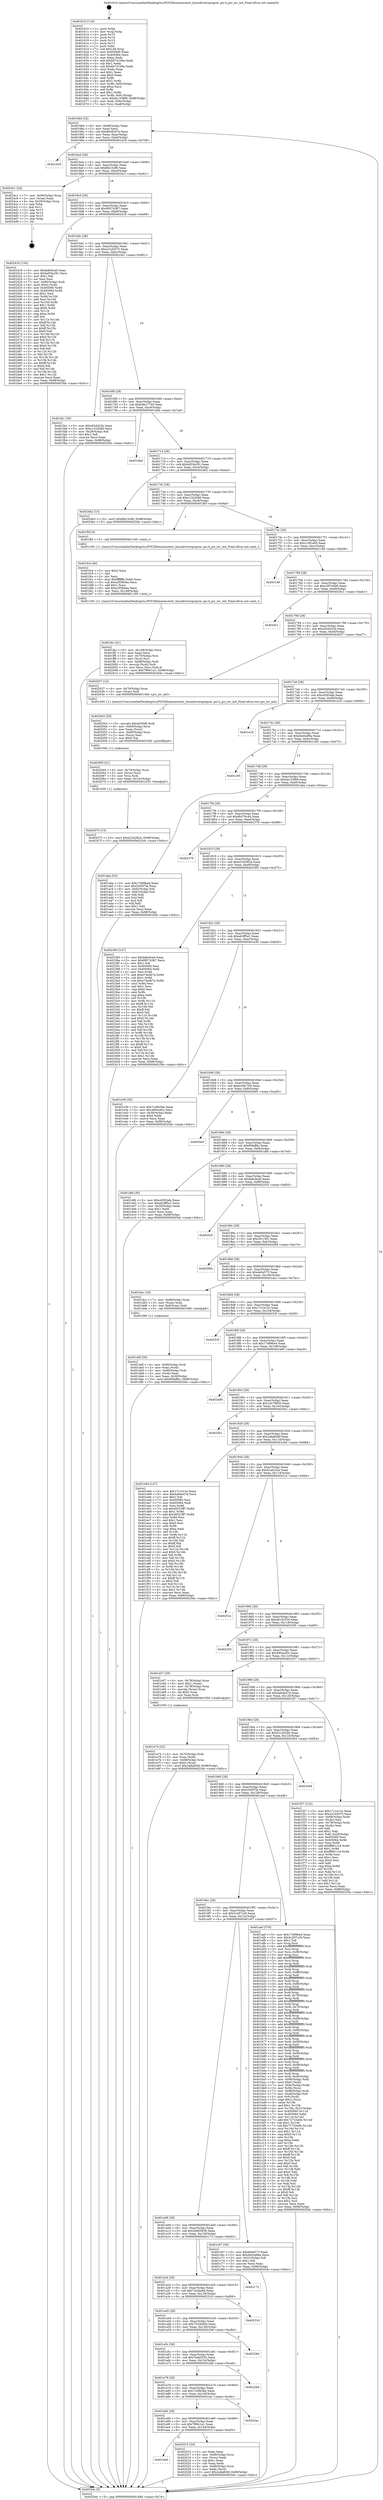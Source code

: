 digraph "0x401610" {
  label = "0x401610 (/mnt/c/Users/mathe/Desktop/tcc/POCII/binaries/extr_linuxdriverspcipcie..pci.h_pci_iov_init_Final-ollvm.out::main(0))"
  labelloc = "t"
  node[shape=record]

  Entry [label="",width=0.3,height=0.3,shape=circle,fillcolor=black,style=filled]
  "0x401684" [label="{
     0x401684 [32]\l
     | [instrs]\l
     &nbsp;&nbsp;0x401684 \<+6\>: mov -0x98(%rbp),%eax\l
     &nbsp;&nbsp;0x40168a \<+2\>: mov %eax,%ecx\l
     &nbsp;&nbsp;0x40168c \<+6\>: sub $0x80c82d7b,%ecx\l
     &nbsp;&nbsp;0x401692 \<+6\>: mov %eax,-0xac(%rbp)\l
     &nbsp;&nbsp;0x401698 \<+6\>: mov %ecx,-0xb0(%rbp)\l
     &nbsp;&nbsp;0x40169e \<+6\>: je 0000000000401d18 \<main+0x708\>\l
  }"]
  "0x401d18" [label="{
     0x401d18\l
  }", style=dashed]
  "0x4016a4" [label="{
     0x4016a4 [28]\l
     | [instrs]\l
     &nbsp;&nbsp;0x4016a4 \<+5\>: jmp 00000000004016a9 \<main+0x99\>\l
     &nbsp;&nbsp;0x4016a9 \<+6\>: mov -0xac(%rbp),%eax\l
     &nbsp;&nbsp;0x4016af \<+5\>: sub $0x8fe23c96,%eax\l
     &nbsp;&nbsp;0x4016b4 \<+6\>: mov %eax,-0xb4(%rbp)\l
     &nbsp;&nbsp;0x4016ba \<+6\>: je 00000000004024c1 \<main+0xeb1\>\l
  }"]
  Exit [label="",width=0.3,height=0.3,shape=circle,fillcolor=black,style=filled,peripheries=2]
  "0x4024c1" [label="{
     0x4024c1 [24]\l
     | [instrs]\l
     &nbsp;&nbsp;0x4024c1 \<+7\>: mov -0x90(%rbp),%rax\l
     &nbsp;&nbsp;0x4024c8 \<+2\>: mov (%rax),%eax\l
     &nbsp;&nbsp;0x4024ca \<+4\>: lea -0x28(%rbp),%rsp\l
     &nbsp;&nbsp;0x4024ce \<+1\>: pop %rbx\l
     &nbsp;&nbsp;0x4024cf \<+2\>: pop %r12\l
     &nbsp;&nbsp;0x4024d1 \<+2\>: pop %r13\l
     &nbsp;&nbsp;0x4024d3 \<+2\>: pop %r14\l
     &nbsp;&nbsp;0x4024d5 \<+2\>: pop %r15\l
     &nbsp;&nbsp;0x4024d7 \<+1\>: pop %rbp\l
     &nbsp;&nbsp;0x4024d8 \<+1\>: ret\l
  }"]
  "0x4016c0" [label="{
     0x4016c0 [28]\l
     | [instrs]\l
     &nbsp;&nbsp;0x4016c0 \<+5\>: jmp 00000000004016c5 \<main+0xb5\>\l
     &nbsp;&nbsp;0x4016c5 \<+6\>: mov -0xac(%rbp),%eax\l
     &nbsp;&nbsp;0x4016cb \<+5\>: sub $0x99574367,%eax\l
     &nbsp;&nbsp;0x4016d0 \<+6\>: mov %eax,-0xb8(%rbp)\l
     &nbsp;&nbsp;0x4016d6 \<+6\>: je 0000000000402418 \<main+0xe08\>\l
  }"]
  "0x402075" [label="{
     0x402075 [15]\l
     | [instrs]\l
     &nbsp;&nbsp;0x402075 \<+10\>: movl $0xe2342824,-0x98(%rbp)\l
     &nbsp;&nbsp;0x40207f \<+5\>: jmp 00000000004025dc \<main+0xfcc\>\l
  }"]
  "0x402418" [label="{
     0x402418 [154]\l
     | [instrs]\l
     &nbsp;&nbsp;0x402418 \<+5\>: mov $0xfa8c9ca0,%eax\l
     &nbsp;&nbsp;0x40241d \<+5\>: mov $0xbd55a291,%ecx\l
     &nbsp;&nbsp;0x402422 \<+2\>: mov $0x1,%dl\l
     &nbsp;&nbsp;0x402424 \<+2\>: xor %esi,%esi\l
     &nbsp;&nbsp;0x402426 \<+7\>: mov -0x90(%rbp),%rdi\l
     &nbsp;&nbsp;0x40242d \<+6\>: movl $0x0,(%rdi)\l
     &nbsp;&nbsp;0x402433 \<+8\>: mov 0x405060,%r8d\l
     &nbsp;&nbsp;0x40243b \<+8\>: mov 0x405064,%r9d\l
     &nbsp;&nbsp;0x402443 \<+3\>: sub $0x1,%esi\l
     &nbsp;&nbsp;0x402446 \<+3\>: mov %r8d,%r10d\l
     &nbsp;&nbsp;0x402449 \<+3\>: add %esi,%r10d\l
     &nbsp;&nbsp;0x40244c \<+4\>: imul %r10d,%r8d\l
     &nbsp;&nbsp;0x402450 \<+4\>: and $0x1,%r8d\l
     &nbsp;&nbsp;0x402454 \<+4\>: cmp $0x0,%r8d\l
     &nbsp;&nbsp;0x402458 \<+4\>: sete %r11b\l
     &nbsp;&nbsp;0x40245c \<+4\>: cmp $0xa,%r9d\l
     &nbsp;&nbsp;0x402460 \<+3\>: setl %bl\l
     &nbsp;&nbsp;0x402463 \<+3\>: mov %r11b,%r14b\l
     &nbsp;&nbsp;0x402466 \<+4\>: xor $0xff,%r14b\l
     &nbsp;&nbsp;0x40246a \<+3\>: mov %bl,%r15b\l
     &nbsp;&nbsp;0x40246d \<+4\>: xor $0xff,%r15b\l
     &nbsp;&nbsp;0x402471 \<+3\>: xor $0x0,%dl\l
     &nbsp;&nbsp;0x402474 \<+3\>: mov %r14b,%r12b\l
     &nbsp;&nbsp;0x402477 \<+4\>: and $0x0,%r12b\l
     &nbsp;&nbsp;0x40247b \<+3\>: and %dl,%r11b\l
     &nbsp;&nbsp;0x40247e \<+3\>: mov %r15b,%r13b\l
     &nbsp;&nbsp;0x402481 \<+4\>: and $0x0,%r13b\l
     &nbsp;&nbsp;0x402485 \<+2\>: and %dl,%bl\l
     &nbsp;&nbsp;0x402487 \<+3\>: or %r11b,%r12b\l
     &nbsp;&nbsp;0x40248a \<+3\>: or %bl,%r13b\l
     &nbsp;&nbsp;0x40248d \<+3\>: xor %r13b,%r12b\l
     &nbsp;&nbsp;0x402490 \<+3\>: or %r15b,%r14b\l
     &nbsp;&nbsp;0x402493 \<+4\>: xor $0xff,%r14b\l
     &nbsp;&nbsp;0x402497 \<+3\>: or $0x0,%dl\l
     &nbsp;&nbsp;0x40249a \<+3\>: and %dl,%r14b\l
     &nbsp;&nbsp;0x40249d \<+3\>: or %r14b,%r12b\l
     &nbsp;&nbsp;0x4024a0 \<+4\>: test $0x1,%r12b\l
     &nbsp;&nbsp;0x4024a4 \<+3\>: cmovne %ecx,%eax\l
     &nbsp;&nbsp;0x4024a7 \<+6\>: mov %eax,-0x98(%rbp)\l
     &nbsp;&nbsp;0x4024ad \<+5\>: jmp 00000000004025dc \<main+0xfcc\>\l
  }"]
  "0x4016dc" [label="{
     0x4016dc [28]\l
     | [instrs]\l
     &nbsp;&nbsp;0x4016dc \<+5\>: jmp 00000000004016e1 \<main+0xd1\>\l
     &nbsp;&nbsp;0x4016e1 \<+6\>: mov -0xac(%rbp),%eax\l
     &nbsp;&nbsp;0x4016e7 \<+5\>: sub $0xa31d2075,%eax\l
     &nbsp;&nbsp;0x4016ec \<+6\>: mov %eax,-0xbc(%rbp)\l
     &nbsp;&nbsp;0x4016f2 \<+6\>: je 0000000000401fa1 \<main+0x991\>\l
  }"]
  "0x402060" [label="{
     0x402060 [21]\l
     | [instrs]\l
     &nbsp;&nbsp;0x402060 \<+4\>: mov -0x70(%rbp),%rcx\l
     &nbsp;&nbsp;0x402064 \<+3\>: mov (%rcx),%rcx\l
     &nbsp;&nbsp;0x402067 \<+3\>: mov %rcx,%rdi\l
     &nbsp;&nbsp;0x40206a \<+6\>: mov %eax,-0x14c(%rbp)\l
     &nbsp;&nbsp;0x402070 \<+5\>: call 0000000000401030 \<free@plt\>\l
     | [calls]\l
     &nbsp;&nbsp;0x401030 \{1\} (unknown)\l
  }"]
  "0x401fa1" [label="{
     0x401fa1 [30]\l
     | [instrs]\l
     &nbsp;&nbsp;0x401fa1 \<+5\>: mov $0xc92d422b,%eax\l
     &nbsp;&nbsp;0x401fa6 \<+5\>: mov $0xc132d280,%ecx\l
     &nbsp;&nbsp;0x401fab \<+3\>: mov -0x29(%rbp),%dl\l
     &nbsp;&nbsp;0x401fae \<+3\>: test $0x1,%dl\l
     &nbsp;&nbsp;0x401fb1 \<+3\>: cmovne %ecx,%eax\l
     &nbsp;&nbsp;0x401fb4 \<+6\>: mov %eax,-0x98(%rbp)\l
     &nbsp;&nbsp;0x401fba \<+5\>: jmp 00000000004025dc \<main+0xfcc\>\l
  }"]
  "0x4016f8" [label="{
     0x4016f8 [28]\l
     | [instrs]\l
     &nbsp;&nbsp;0x4016f8 \<+5\>: jmp 00000000004016fd \<main+0xed\>\l
     &nbsp;&nbsp;0x4016fd \<+6\>: mov -0xac(%rbp),%eax\l
     &nbsp;&nbsp;0x401703 \<+5\>: sub $0xb4b277d5,%eax\l
     &nbsp;&nbsp;0x401708 \<+6\>: mov %eax,-0xc0(%rbp)\l
     &nbsp;&nbsp;0x40170e \<+6\>: je 0000000000401dbd \<main+0x7ad\>\l
  }"]
  "0x402043" [label="{
     0x402043 [29]\l
     | [instrs]\l
     &nbsp;&nbsp;0x402043 \<+10\>: movabs $0x4030d6,%rdi\l
     &nbsp;&nbsp;0x40204d \<+4\>: mov -0x60(%rbp),%rcx\l
     &nbsp;&nbsp;0x402051 \<+2\>: mov %eax,(%rcx)\l
     &nbsp;&nbsp;0x402053 \<+4\>: mov -0x60(%rbp),%rcx\l
     &nbsp;&nbsp;0x402057 \<+2\>: mov (%rcx),%esi\l
     &nbsp;&nbsp;0x402059 \<+2\>: mov $0x0,%al\l
     &nbsp;&nbsp;0x40205b \<+5\>: call 0000000000401040 \<printf@plt\>\l
     | [calls]\l
     &nbsp;&nbsp;0x401040 \{1\} (unknown)\l
  }"]
  "0x401dbd" [label="{
     0x401dbd\l
  }", style=dashed]
  "0x401714" [label="{
     0x401714 [28]\l
     | [instrs]\l
     &nbsp;&nbsp;0x401714 \<+5\>: jmp 0000000000401719 \<main+0x109\>\l
     &nbsp;&nbsp;0x401719 \<+6\>: mov -0xac(%rbp),%eax\l
     &nbsp;&nbsp;0x40171f \<+5\>: sub $0xbd55a291,%eax\l
     &nbsp;&nbsp;0x401724 \<+6\>: mov %eax,-0xc4(%rbp)\l
     &nbsp;&nbsp;0x40172a \<+6\>: je 00000000004024b2 \<main+0xea2\>\l
  }"]
  "0x401ab0" [label="{
     0x401ab0\l
  }", style=dashed]
  "0x4024b2" [label="{
     0x4024b2 [15]\l
     | [instrs]\l
     &nbsp;&nbsp;0x4024b2 \<+10\>: movl $0x8fe23c96,-0x98(%rbp)\l
     &nbsp;&nbsp;0x4024bc \<+5\>: jmp 00000000004025dc \<main+0xfcc\>\l
  }"]
  "0x401730" [label="{
     0x401730 [28]\l
     | [instrs]\l
     &nbsp;&nbsp;0x401730 \<+5\>: jmp 0000000000401735 \<main+0x125\>\l
     &nbsp;&nbsp;0x401735 \<+6\>: mov -0xac(%rbp),%eax\l
     &nbsp;&nbsp;0x40173b \<+5\>: sub $0xc132d280,%eax\l
     &nbsp;&nbsp;0x401740 \<+6\>: mov %eax,-0xc8(%rbp)\l
     &nbsp;&nbsp;0x401746 \<+6\>: je 0000000000401fbf \<main+0x9af\>\l
  }"]
  "0x402015" [label="{
     0x402015 [34]\l
     | [instrs]\l
     &nbsp;&nbsp;0x402015 \<+2\>: xor %eax,%eax\l
     &nbsp;&nbsp;0x402017 \<+4\>: mov -0x68(%rbp),%rcx\l
     &nbsp;&nbsp;0x40201b \<+2\>: mov (%rcx),%edx\l
     &nbsp;&nbsp;0x40201d \<+3\>: sub $0x1,%eax\l
     &nbsp;&nbsp;0x402020 \<+2\>: sub %eax,%edx\l
     &nbsp;&nbsp;0x402022 \<+4\>: mov -0x68(%rbp),%rcx\l
     &nbsp;&nbsp;0x402026 \<+2\>: mov %edx,(%rcx)\l
     &nbsp;&nbsp;0x402028 \<+10\>: movl $0x2a8a826f,-0x98(%rbp)\l
     &nbsp;&nbsp;0x402032 \<+5\>: jmp 00000000004025dc \<main+0xfcc\>\l
  }"]
  "0x401fbf" [label="{
     0x401fbf [5]\l
     | [instrs]\l
     &nbsp;&nbsp;0x401fbf \<+5\>: call 0000000000401160 \<next_i\>\l
     | [calls]\l
     &nbsp;&nbsp;0x401160 \{1\} (/mnt/c/Users/mathe/Desktop/tcc/POCII/binaries/extr_linuxdriverspcipcie..pci.h_pci_iov_init_Final-ollvm.out::next_i)\l
  }"]
  "0x40174c" [label="{
     0x40174c [28]\l
     | [instrs]\l
     &nbsp;&nbsp;0x40174c \<+5\>: jmp 0000000000401751 \<main+0x141\>\l
     &nbsp;&nbsp;0x401751 \<+6\>: mov -0xac(%rbp),%eax\l
     &nbsp;&nbsp;0x401757 \<+5\>: sub $0xc19f1eb5,%eax\l
     &nbsp;&nbsp;0x40175c \<+6\>: mov %eax,-0xcc(%rbp)\l
     &nbsp;&nbsp;0x401762 \<+6\>: je 0000000000402148 \<main+0xb38\>\l
  }"]
  "0x401a94" [label="{
     0x401a94 [28]\l
     | [instrs]\l
     &nbsp;&nbsp;0x401a94 \<+5\>: jmp 0000000000401a99 \<main+0x489\>\l
     &nbsp;&nbsp;0x401a99 \<+6\>: mov -0xac(%rbp),%eax\l
     &nbsp;&nbsp;0x401a9f \<+5\>: sub $0x7f99c1a1,%eax\l
     &nbsp;&nbsp;0x401aa4 \<+6\>: mov %eax,-0x144(%rbp)\l
     &nbsp;&nbsp;0x401aaa \<+6\>: je 0000000000402015 \<main+0xa05\>\l
  }"]
  "0x402148" [label="{
     0x402148\l
  }", style=dashed]
  "0x401768" [label="{
     0x401768 [28]\l
     | [instrs]\l
     &nbsp;&nbsp;0x401768 \<+5\>: jmp 000000000040176d \<main+0x15d\>\l
     &nbsp;&nbsp;0x40176d \<+6\>: mov -0xac(%rbp),%eax\l
     &nbsp;&nbsp;0x401773 \<+5\>: sub $0xc597e4dd,%eax\l
     &nbsp;&nbsp;0x401778 \<+6\>: mov %eax,-0xd0(%rbp)\l
     &nbsp;&nbsp;0x40177e \<+6\>: je 00000000004020c1 \<main+0xab1\>\l
  }"]
  "0x4022ac" [label="{
     0x4022ac\l
  }", style=dashed]
  "0x4020c1" [label="{
     0x4020c1\l
  }", style=dashed]
  "0x401784" [label="{
     0x401784 [28]\l
     | [instrs]\l
     &nbsp;&nbsp;0x401784 \<+5\>: jmp 0000000000401789 \<main+0x179\>\l
     &nbsp;&nbsp;0x401789 \<+6\>: mov -0xac(%rbp),%eax\l
     &nbsp;&nbsp;0x40178f \<+5\>: sub $0xc92d422b,%eax\l
     &nbsp;&nbsp;0x401794 \<+6\>: mov %eax,-0xd4(%rbp)\l
     &nbsp;&nbsp;0x40179a \<+6\>: je 0000000000402037 \<main+0xa27\>\l
  }"]
  "0x401a78" [label="{
     0x401a78 [28]\l
     | [instrs]\l
     &nbsp;&nbsp;0x401a78 \<+5\>: jmp 0000000000401a7d \<main+0x46d\>\l
     &nbsp;&nbsp;0x401a7d \<+6\>: mov -0xac(%rbp),%eax\l
     &nbsp;&nbsp;0x401a83 \<+5\>: sub $0x7c28b3be,%eax\l
     &nbsp;&nbsp;0x401a88 \<+6\>: mov %eax,-0x140(%rbp)\l
     &nbsp;&nbsp;0x401a8e \<+6\>: je 00000000004022ac \<main+0xc9c\>\l
  }"]
  "0x402037" [label="{
     0x402037 [12]\l
     | [instrs]\l
     &nbsp;&nbsp;0x402037 \<+4\>: mov -0x70(%rbp),%rax\l
     &nbsp;&nbsp;0x40203b \<+3\>: mov (%rax),%rdi\l
     &nbsp;&nbsp;0x40203e \<+5\>: call 0000000000401400 \<pci_iov_init\>\l
     | [calls]\l
     &nbsp;&nbsp;0x401400 \{1\} (/mnt/c/Users/mathe/Desktop/tcc/POCII/binaries/extr_linuxdriverspcipcie..pci.h_pci_iov_init_Final-ollvm.out::pci_iov_init)\l
  }"]
  "0x4017a0" [label="{
     0x4017a0 [28]\l
     | [instrs]\l
     &nbsp;&nbsp;0x4017a0 \<+5\>: jmp 00000000004017a5 \<main+0x195\>\l
     &nbsp;&nbsp;0x4017a5 \<+6\>: mov -0xac(%rbp),%eax\l
     &nbsp;&nbsp;0x4017ab \<+5\>: sub $0xcd393afa,%eax\l
     &nbsp;&nbsp;0x4017b0 \<+6\>: mov %eax,-0xd8(%rbp)\l
     &nbsp;&nbsp;0x4017b6 \<+6\>: je 0000000000401e1b \<main+0x80b\>\l
  }"]
  "0x4022bb" [label="{
     0x4022bb\l
  }", style=dashed]
  "0x401e1b" [label="{
     0x401e1b\l
  }", style=dashed]
  "0x4017bc" [label="{
     0x4017bc [28]\l
     | [instrs]\l
     &nbsp;&nbsp;0x4017bc \<+5\>: jmp 00000000004017c1 \<main+0x1b1\>\l
     &nbsp;&nbsp;0x4017c1 \<+6\>: mov -0xac(%rbp),%eax\l
     &nbsp;&nbsp;0x4017c7 \<+5\>: sub $0xd4d3a99a,%eax\l
     &nbsp;&nbsp;0x4017cc \<+6\>: mov %eax,-0xdc(%rbp)\l
     &nbsp;&nbsp;0x4017d2 \<+6\>: je 0000000000401c85 \<main+0x675\>\l
  }"]
  "0x401a5c" [label="{
     0x401a5c [28]\l
     | [instrs]\l
     &nbsp;&nbsp;0x401a5c \<+5\>: jmp 0000000000401a61 \<main+0x451\>\l
     &nbsp;&nbsp;0x401a61 \<+6\>: mov -0xac(%rbp),%eax\l
     &nbsp;&nbsp;0x401a67 \<+5\>: sub $0x7bda5532,%eax\l
     &nbsp;&nbsp;0x401a6c \<+6\>: mov %eax,-0x13c(%rbp)\l
     &nbsp;&nbsp;0x401a72 \<+6\>: je 00000000004022bb \<main+0xcab\>\l
  }"]
  "0x401c85" [label="{
     0x401c85\l
  }", style=dashed]
  "0x4017d8" [label="{
     0x4017d8 [28]\l
     | [instrs]\l
     &nbsp;&nbsp;0x4017d8 \<+5\>: jmp 00000000004017dd \<main+0x1cd\>\l
     &nbsp;&nbsp;0x4017dd \<+6\>: mov -0xac(%rbp),%eax\l
     &nbsp;&nbsp;0x4017e3 \<+5\>: sub $0xda153f68,%eax\l
     &nbsp;&nbsp;0x4017e8 \<+6\>: mov %eax,-0xe0(%rbp)\l
     &nbsp;&nbsp;0x4017ee \<+6\>: je 0000000000401aba \<main+0x4aa\>\l
  }"]
  "0x40229d" [label="{
     0x40229d\l
  }", style=dashed]
  "0x401aba" [label="{
     0x401aba [53]\l
     | [instrs]\l
     &nbsp;&nbsp;0x401aba \<+5\>: mov $0x17d99be4,%eax\l
     &nbsp;&nbsp;0x401abf \<+5\>: mov $0x5305f7fa,%ecx\l
     &nbsp;&nbsp;0x401ac4 \<+6\>: mov -0x92(%rbp),%dl\l
     &nbsp;&nbsp;0x401aca \<+7\>: mov -0x91(%rbp),%sil\l
     &nbsp;&nbsp;0x401ad1 \<+3\>: mov %dl,%dil\l
     &nbsp;&nbsp;0x401ad4 \<+3\>: and %sil,%dil\l
     &nbsp;&nbsp;0x401ad7 \<+3\>: xor %sil,%dl\l
     &nbsp;&nbsp;0x401ada \<+3\>: or %dl,%dil\l
     &nbsp;&nbsp;0x401add \<+4\>: test $0x1,%dil\l
     &nbsp;&nbsp;0x401ae1 \<+3\>: cmovne %ecx,%eax\l
     &nbsp;&nbsp;0x401ae4 \<+6\>: mov %eax,-0x98(%rbp)\l
     &nbsp;&nbsp;0x401aea \<+5\>: jmp 00000000004025dc \<main+0xfcc\>\l
  }"]
  "0x4017f4" [label="{
     0x4017f4 [28]\l
     | [instrs]\l
     &nbsp;&nbsp;0x4017f4 \<+5\>: jmp 00000000004017f9 \<main+0x1e9\>\l
     &nbsp;&nbsp;0x4017f9 \<+6\>: mov -0xac(%rbp),%eax\l
     &nbsp;&nbsp;0x4017ff \<+5\>: sub $0xdb376c44,%eax\l
     &nbsp;&nbsp;0x401804 \<+6\>: mov %eax,-0xe4(%rbp)\l
     &nbsp;&nbsp;0x40180a \<+6\>: je 0000000000402376 \<main+0xd66\>\l
  }"]
  "0x4025dc" [label="{
     0x4025dc [5]\l
     | [instrs]\l
     &nbsp;&nbsp;0x4025dc \<+5\>: jmp 0000000000401684 \<main+0x74\>\l
  }"]
  "0x401610" [label="{
     0x401610 [116]\l
     | [instrs]\l
     &nbsp;&nbsp;0x401610 \<+1\>: push %rbp\l
     &nbsp;&nbsp;0x401611 \<+3\>: mov %rsp,%rbp\l
     &nbsp;&nbsp;0x401614 \<+2\>: push %r15\l
     &nbsp;&nbsp;0x401616 \<+2\>: push %r14\l
     &nbsp;&nbsp;0x401618 \<+2\>: push %r13\l
     &nbsp;&nbsp;0x40161a \<+2\>: push %r12\l
     &nbsp;&nbsp;0x40161c \<+1\>: push %rbx\l
     &nbsp;&nbsp;0x40161d \<+7\>: sub $0x148,%rsp\l
     &nbsp;&nbsp;0x401624 \<+7\>: mov 0x405060,%eax\l
     &nbsp;&nbsp;0x40162b \<+7\>: mov 0x405064,%ecx\l
     &nbsp;&nbsp;0x401632 \<+2\>: mov %eax,%edx\l
     &nbsp;&nbsp;0x401634 \<+6\>: add $0xb674109a,%edx\l
     &nbsp;&nbsp;0x40163a \<+3\>: sub $0x1,%edx\l
     &nbsp;&nbsp;0x40163d \<+6\>: sub $0xb674109a,%edx\l
     &nbsp;&nbsp;0x401643 \<+3\>: imul %edx,%eax\l
     &nbsp;&nbsp;0x401646 \<+3\>: and $0x1,%eax\l
     &nbsp;&nbsp;0x401649 \<+3\>: cmp $0x0,%eax\l
     &nbsp;&nbsp;0x40164c \<+4\>: sete %r8b\l
     &nbsp;&nbsp;0x401650 \<+4\>: and $0x1,%r8b\l
     &nbsp;&nbsp;0x401654 \<+7\>: mov %r8b,-0x92(%rbp)\l
     &nbsp;&nbsp;0x40165b \<+3\>: cmp $0xa,%ecx\l
     &nbsp;&nbsp;0x40165e \<+4\>: setl %r8b\l
     &nbsp;&nbsp;0x401662 \<+4\>: and $0x1,%r8b\l
     &nbsp;&nbsp;0x401666 \<+7\>: mov %r8b,-0x91(%rbp)\l
     &nbsp;&nbsp;0x40166d \<+10\>: movl $0xda153f68,-0x98(%rbp)\l
     &nbsp;&nbsp;0x401677 \<+6\>: mov %edi,-0x9c(%rbp)\l
     &nbsp;&nbsp;0x40167d \<+7\>: mov %rsi,-0xa8(%rbp)\l
  }"]
  "0x401a40" [label="{
     0x401a40 [28]\l
     | [instrs]\l
     &nbsp;&nbsp;0x401a40 \<+5\>: jmp 0000000000401a45 \<main+0x435\>\l
     &nbsp;&nbsp;0x401a45 \<+6\>: mov -0xac(%rbp),%eax\l
     &nbsp;&nbsp;0x401a4b \<+5\>: sub $0x7533b90d,%eax\l
     &nbsp;&nbsp;0x401a50 \<+6\>: mov %eax,-0x138(%rbp)\l
     &nbsp;&nbsp;0x401a56 \<+6\>: je 000000000040229d \<main+0xc8d\>\l
  }"]
  "0x402376" [label="{
     0x402376\l
  }", style=dashed]
  "0x401810" [label="{
     0x401810 [28]\l
     | [instrs]\l
     &nbsp;&nbsp;0x401810 \<+5\>: jmp 0000000000401815 \<main+0x205\>\l
     &nbsp;&nbsp;0x401815 \<+6\>: mov -0xac(%rbp),%eax\l
     &nbsp;&nbsp;0x40181b \<+5\>: sub $0xe2342824,%eax\l
     &nbsp;&nbsp;0x401820 \<+6\>: mov %eax,-0xe8(%rbp)\l
     &nbsp;&nbsp;0x401826 \<+6\>: je 0000000000402385 \<main+0xd75\>\l
  }"]
  "0x402316" [label="{
     0x402316\l
  }", style=dashed]
  "0x402385" [label="{
     0x402385 [147]\l
     | [instrs]\l
     &nbsp;&nbsp;0x402385 \<+5\>: mov $0xfa8c9ca0,%eax\l
     &nbsp;&nbsp;0x40238a \<+5\>: mov $0x99574367,%ecx\l
     &nbsp;&nbsp;0x40238f \<+2\>: mov $0x1,%dl\l
     &nbsp;&nbsp;0x402391 \<+7\>: mov 0x405060,%esi\l
     &nbsp;&nbsp;0x402398 \<+7\>: mov 0x405064,%edi\l
     &nbsp;&nbsp;0x40239f \<+3\>: mov %esi,%r8d\l
     &nbsp;&nbsp;0x4023a2 \<+7\>: add $0xe74edb7a,%r8d\l
     &nbsp;&nbsp;0x4023a9 \<+4\>: sub $0x1,%r8d\l
     &nbsp;&nbsp;0x4023ad \<+7\>: sub $0xe74edb7a,%r8d\l
     &nbsp;&nbsp;0x4023b4 \<+4\>: imul %r8d,%esi\l
     &nbsp;&nbsp;0x4023b8 \<+3\>: and $0x1,%esi\l
     &nbsp;&nbsp;0x4023bb \<+3\>: cmp $0x0,%esi\l
     &nbsp;&nbsp;0x4023be \<+4\>: sete %r9b\l
     &nbsp;&nbsp;0x4023c2 \<+3\>: cmp $0xa,%edi\l
     &nbsp;&nbsp;0x4023c5 \<+4\>: setl %r10b\l
     &nbsp;&nbsp;0x4023c9 \<+3\>: mov %r9b,%r11b\l
     &nbsp;&nbsp;0x4023cc \<+4\>: xor $0xff,%r11b\l
     &nbsp;&nbsp;0x4023d0 \<+3\>: mov %r10b,%bl\l
     &nbsp;&nbsp;0x4023d3 \<+3\>: xor $0xff,%bl\l
     &nbsp;&nbsp;0x4023d6 \<+3\>: xor $0x0,%dl\l
     &nbsp;&nbsp;0x4023d9 \<+3\>: mov %r11b,%r14b\l
     &nbsp;&nbsp;0x4023dc \<+4\>: and $0x0,%r14b\l
     &nbsp;&nbsp;0x4023e0 \<+3\>: and %dl,%r9b\l
     &nbsp;&nbsp;0x4023e3 \<+3\>: mov %bl,%r15b\l
     &nbsp;&nbsp;0x4023e6 \<+4\>: and $0x0,%r15b\l
     &nbsp;&nbsp;0x4023ea \<+3\>: and %dl,%r10b\l
     &nbsp;&nbsp;0x4023ed \<+3\>: or %r9b,%r14b\l
     &nbsp;&nbsp;0x4023f0 \<+3\>: or %r10b,%r15b\l
     &nbsp;&nbsp;0x4023f3 \<+3\>: xor %r15b,%r14b\l
     &nbsp;&nbsp;0x4023f6 \<+3\>: or %bl,%r11b\l
     &nbsp;&nbsp;0x4023f9 \<+4\>: xor $0xff,%r11b\l
     &nbsp;&nbsp;0x4023fd \<+3\>: or $0x0,%dl\l
     &nbsp;&nbsp;0x402400 \<+3\>: and %dl,%r11b\l
     &nbsp;&nbsp;0x402403 \<+3\>: or %r11b,%r14b\l
     &nbsp;&nbsp;0x402406 \<+4\>: test $0x1,%r14b\l
     &nbsp;&nbsp;0x40240a \<+3\>: cmovne %ecx,%eax\l
     &nbsp;&nbsp;0x40240d \<+6\>: mov %eax,-0x98(%rbp)\l
     &nbsp;&nbsp;0x402413 \<+5\>: jmp 00000000004025dc \<main+0xfcc\>\l
  }"]
  "0x40182c" [label="{
     0x40182c [28]\l
     | [instrs]\l
     &nbsp;&nbsp;0x40182c \<+5\>: jmp 0000000000401831 \<main+0x221\>\l
     &nbsp;&nbsp;0x401831 \<+6\>: mov -0xac(%rbp),%eax\l
     &nbsp;&nbsp;0x401837 \<+5\>: sub $0xeb3ff5a1,%eax\l
     &nbsp;&nbsp;0x40183c \<+6\>: mov %eax,-0xec(%rbp)\l
     &nbsp;&nbsp;0x401842 \<+6\>: je 0000000000401e39 \<main+0x829\>\l
  }"]
  "0x401a24" [label="{
     0x401a24 [28]\l
     | [instrs]\l
     &nbsp;&nbsp;0x401a24 \<+5\>: jmp 0000000000401a29 \<main+0x419\>\l
     &nbsp;&nbsp;0x401a29 \<+6\>: mov -0xac(%rbp),%eax\l
     &nbsp;&nbsp;0x401a2f \<+5\>: sub $0x72e3ae6d,%eax\l
     &nbsp;&nbsp;0x401a34 \<+6\>: mov %eax,-0x134(%rbp)\l
     &nbsp;&nbsp;0x401a3a \<+6\>: je 0000000000402316 \<main+0xd06\>\l
  }"]
  "0x401e39" [label="{
     0x401e39 [30]\l
     | [instrs]\l
     &nbsp;&nbsp;0x401e39 \<+5\>: mov $0x7c28b3be,%eax\l
     &nbsp;&nbsp;0x401e3e \<+5\>: mov $0x485ee45c,%ecx\l
     &nbsp;&nbsp;0x401e43 \<+3\>: mov -0x30(%rbp),%edx\l
     &nbsp;&nbsp;0x401e46 \<+3\>: cmp $0x0,%edx\l
     &nbsp;&nbsp;0x401e49 \<+3\>: cmove %ecx,%eax\l
     &nbsp;&nbsp;0x401e4c \<+6\>: mov %eax,-0x98(%rbp)\l
     &nbsp;&nbsp;0x401e52 \<+5\>: jmp 00000000004025dc \<main+0xfcc\>\l
  }"]
  "0x401848" [label="{
     0x401848 [28]\l
     | [instrs]\l
     &nbsp;&nbsp;0x401848 \<+5\>: jmp 000000000040184d \<main+0x23d\>\l
     &nbsp;&nbsp;0x40184d \<+6\>: mov -0xac(%rbp),%eax\l
     &nbsp;&nbsp;0x401853 \<+5\>: sub $0xec0dc749,%eax\l
     &nbsp;&nbsp;0x401858 \<+6\>: mov %eax,-0xf0(%rbp)\l
     &nbsp;&nbsp;0x40185e \<+6\>: je 00000000004020e5 \<main+0xad5\>\l
  }"]
  "0x402172" [label="{
     0x402172\l
  }", style=dashed]
  "0x4020e5" [label="{
     0x4020e5\l
  }", style=dashed]
  "0x401864" [label="{
     0x401864 [28]\l
     | [instrs]\l
     &nbsp;&nbsp;0x401864 \<+5\>: jmp 0000000000401869 \<main+0x259\>\l
     &nbsp;&nbsp;0x401869 \<+6\>: mov -0xac(%rbp),%eax\l
     &nbsp;&nbsp;0x40186f \<+5\>: sub $0xf09aff4c,%eax\l
     &nbsp;&nbsp;0x401874 \<+6\>: mov %eax,-0xf4(%rbp)\l
     &nbsp;&nbsp;0x40187a \<+6\>: je 0000000000401dfd \<main+0x7ed\>\l
  }"]
  "0x401fec" [label="{
     0x401fec [41]\l
     | [instrs]\l
     &nbsp;&nbsp;0x401fec \<+6\>: mov -0x148(%rbp),%ecx\l
     &nbsp;&nbsp;0x401ff2 \<+3\>: imul %eax,%ecx\l
     &nbsp;&nbsp;0x401ff5 \<+4\>: mov -0x70(%rbp),%rsi\l
     &nbsp;&nbsp;0x401ff9 \<+3\>: mov (%rsi),%rsi\l
     &nbsp;&nbsp;0x401ffc \<+4\>: mov -0x68(%rbp),%rdi\l
     &nbsp;&nbsp;0x402000 \<+3\>: movslq (%rdi),%rdi\l
     &nbsp;&nbsp;0x402003 \<+3\>: mov %ecx,(%rsi,%rdi,4)\l
     &nbsp;&nbsp;0x402006 \<+10\>: movl $0x7f99c1a1,-0x98(%rbp)\l
     &nbsp;&nbsp;0x402010 \<+5\>: jmp 00000000004025dc \<main+0xfcc\>\l
  }"]
  "0x401dfd" [label="{
     0x401dfd [30]\l
     | [instrs]\l
     &nbsp;&nbsp;0x401dfd \<+5\>: mov $0xcd393afa,%eax\l
     &nbsp;&nbsp;0x401e02 \<+5\>: mov $0xeb3ff5a1,%ecx\l
     &nbsp;&nbsp;0x401e07 \<+3\>: mov -0x30(%rbp),%edx\l
     &nbsp;&nbsp;0x401e0a \<+3\>: cmp $0x1,%edx\l
     &nbsp;&nbsp;0x401e0d \<+3\>: cmovl %ecx,%eax\l
     &nbsp;&nbsp;0x401e10 \<+6\>: mov %eax,-0x98(%rbp)\l
     &nbsp;&nbsp;0x401e16 \<+5\>: jmp 00000000004025dc \<main+0xfcc\>\l
  }"]
  "0x401880" [label="{
     0x401880 [28]\l
     | [instrs]\l
     &nbsp;&nbsp;0x401880 \<+5\>: jmp 0000000000401885 \<main+0x275\>\l
     &nbsp;&nbsp;0x401885 \<+6\>: mov -0xac(%rbp),%eax\l
     &nbsp;&nbsp;0x40188b \<+5\>: sub $0xfa8c9ca0,%eax\l
     &nbsp;&nbsp;0x401890 \<+6\>: mov %eax,-0xf8(%rbp)\l
     &nbsp;&nbsp;0x401896 \<+6\>: je 00000000004025c5 \<main+0xfb5\>\l
  }"]
  "0x401fc4" [label="{
     0x401fc4 [40]\l
     | [instrs]\l
     &nbsp;&nbsp;0x401fc4 \<+5\>: mov $0x2,%ecx\l
     &nbsp;&nbsp;0x401fc9 \<+1\>: cltd\l
     &nbsp;&nbsp;0x401fca \<+2\>: idiv %ecx\l
     &nbsp;&nbsp;0x401fcc \<+6\>: imul $0xfffffffe,%edx,%ecx\l
     &nbsp;&nbsp;0x401fd2 \<+6\>: sub $0xa3f38d4a,%ecx\l
     &nbsp;&nbsp;0x401fd8 \<+3\>: add $0x1,%ecx\l
     &nbsp;&nbsp;0x401fdb \<+6\>: add $0xa3f38d4a,%ecx\l
     &nbsp;&nbsp;0x401fe1 \<+6\>: mov %ecx,-0x148(%rbp)\l
     &nbsp;&nbsp;0x401fe7 \<+5\>: call 0000000000401160 \<next_i\>\l
     | [calls]\l
     &nbsp;&nbsp;0x401160 \{1\} (/mnt/c/Users/mathe/Desktop/tcc/POCII/binaries/extr_linuxdriverspcipcie..pci.h_pci_iov_init_Final-ollvm.out::next_i)\l
  }"]
  "0x4025c5" [label="{
     0x4025c5\l
  }", style=dashed]
  "0x40189c" [label="{
     0x40189c [28]\l
     | [instrs]\l
     &nbsp;&nbsp;0x40189c \<+5\>: jmp 00000000004018a1 \<main+0x291\>\l
     &nbsp;&nbsp;0x4018a1 \<+6\>: mov -0xac(%rbp),%eax\l
     &nbsp;&nbsp;0x4018a7 \<+5\>: sub $0x29119f1,%eax\l
     &nbsp;&nbsp;0x4018ac \<+6\>: mov %eax,-0xfc(%rbp)\l
     &nbsp;&nbsp;0x4018b2 \<+6\>: je 0000000000402084 \<main+0xa74\>\l
  }"]
  "0x401e74" [label="{
     0x401e74 [32]\l
     | [instrs]\l
     &nbsp;&nbsp;0x401e74 \<+4\>: mov -0x70(%rbp),%rdi\l
     &nbsp;&nbsp;0x401e78 \<+3\>: mov %rax,(%rdi)\l
     &nbsp;&nbsp;0x401e7b \<+4\>: mov -0x68(%rbp),%rax\l
     &nbsp;&nbsp;0x401e7f \<+6\>: movl $0x0,(%rax)\l
     &nbsp;&nbsp;0x401e85 \<+10\>: movl $0x2a8a826f,-0x98(%rbp)\l
     &nbsp;&nbsp;0x401e8f \<+5\>: jmp 00000000004025dc \<main+0xfcc\>\l
  }"]
  "0x402084" [label="{
     0x402084\l
  }", style=dashed]
  "0x4018b8" [label="{
     0x4018b8 [28]\l
     | [instrs]\l
     &nbsp;&nbsp;0x4018b8 \<+5\>: jmp 00000000004018bd \<main+0x2ad\>\l
     &nbsp;&nbsp;0x4018bd \<+6\>: mov -0xac(%rbp),%eax\l
     &nbsp;&nbsp;0x4018c3 \<+5\>: sub $0xde0e573,%eax\l
     &nbsp;&nbsp;0x4018c8 \<+6\>: mov %eax,-0x100(%rbp)\l
     &nbsp;&nbsp;0x4018ce \<+6\>: je 0000000000401dcc \<main+0x7bc\>\l
  }"]
  "0x401ddf" [label="{
     0x401ddf [30]\l
     | [instrs]\l
     &nbsp;&nbsp;0x401ddf \<+4\>: mov -0x80(%rbp),%rdi\l
     &nbsp;&nbsp;0x401de3 \<+2\>: mov %eax,(%rdi)\l
     &nbsp;&nbsp;0x401de5 \<+4\>: mov -0x80(%rbp),%rdi\l
     &nbsp;&nbsp;0x401de9 \<+2\>: mov (%rdi),%eax\l
     &nbsp;&nbsp;0x401deb \<+3\>: mov %eax,-0x30(%rbp)\l
     &nbsp;&nbsp;0x401dee \<+10\>: movl $0xf09aff4c,-0x98(%rbp)\l
     &nbsp;&nbsp;0x401df8 \<+5\>: jmp 00000000004025dc \<main+0xfcc\>\l
  }"]
  "0x401dcc" [label="{
     0x401dcc [19]\l
     | [instrs]\l
     &nbsp;&nbsp;0x401dcc \<+7\>: mov -0x88(%rbp),%rax\l
     &nbsp;&nbsp;0x401dd3 \<+3\>: mov (%rax),%rax\l
     &nbsp;&nbsp;0x401dd6 \<+4\>: mov 0x8(%rax),%rdi\l
     &nbsp;&nbsp;0x401dda \<+5\>: call 0000000000401060 \<atoi@plt\>\l
     | [calls]\l
     &nbsp;&nbsp;0x401060 \{1\} (unknown)\l
  }"]
  "0x4018d4" [label="{
     0x4018d4 [28]\l
     | [instrs]\l
     &nbsp;&nbsp;0x4018d4 \<+5\>: jmp 00000000004018d9 \<main+0x2c9\>\l
     &nbsp;&nbsp;0x4018d9 \<+6\>: mov -0xac(%rbp),%eax\l
     &nbsp;&nbsp;0x4018df \<+5\>: sub $0x17c1e13c,%eax\l
     &nbsp;&nbsp;0x4018e4 \<+6\>: mov %eax,-0x104(%rbp)\l
     &nbsp;&nbsp;0x4018ea \<+6\>: je 000000000040253f \<main+0xf2f\>\l
  }"]
  "0x401a08" [label="{
     0x401a08 [28]\l
     | [instrs]\l
     &nbsp;&nbsp;0x401a08 \<+5\>: jmp 0000000000401a0d \<main+0x3fd\>\l
     &nbsp;&nbsp;0x401a0d \<+6\>: mov -0xac(%rbp),%eax\l
     &nbsp;&nbsp;0x401a13 \<+5\>: sub $0x5d665838,%eax\l
     &nbsp;&nbsp;0x401a18 \<+6\>: mov %eax,-0x130(%rbp)\l
     &nbsp;&nbsp;0x401a1e \<+6\>: je 0000000000402172 \<main+0xb62\>\l
  }"]
  "0x40253f" [label="{
     0x40253f\l
  }", style=dashed]
  "0x4018f0" [label="{
     0x4018f0 [28]\l
     | [instrs]\l
     &nbsp;&nbsp;0x4018f0 \<+5\>: jmp 00000000004018f5 \<main+0x2e5\>\l
     &nbsp;&nbsp;0x4018f5 \<+6\>: mov -0xac(%rbp),%eax\l
     &nbsp;&nbsp;0x4018fb \<+5\>: sub $0x17d99be4,%eax\l
     &nbsp;&nbsp;0x401900 \<+6\>: mov %eax,-0x108(%rbp)\l
     &nbsp;&nbsp;0x401906 \<+6\>: je 00000000004024d9 \<main+0xec9\>\l
  }"]
  "0x401c67" [label="{
     0x401c67 [30]\l
     | [instrs]\l
     &nbsp;&nbsp;0x401c67 \<+5\>: mov $0xde0e573,%eax\l
     &nbsp;&nbsp;0x401c6c \<+5\>: mov $0xd4d3a99a,%ecx\l
     &nbsp;&nbsp;0x401c71 \<+3\>: mov -0x31(%rbp),%dl\l
     &nbsp;&nbsp;0x401c74 \<+3\>: test $0x1,%dl\l
     &nbsp;&nbsp;0x401c77 \<+3\>: cmovne %ecx,%eax\l
     &nbsp;&nbsp;0x401c7a \<+6\>: mov %eax,-0x98(%rbp)\l
     &nbsp;&nbsp;0x401c80 \<+5\>: jmp 00000000004025dc \<main+0xfcc\>\l
  }"]
  "0x4024d9" [label="{
     0x4024d9\l
  }", style=dashed]
  "0x40190c" [label="{
     0x40190c [28]\l
     | [instrs]\l
     &nbsp;&nbsp;0x40190c \<+5\>: jmp 0000000000401911 \<main+0x301\>\l
     &nbsp;&nbsp;0x401911 \<+6\>: mov -0xac(%rbp),%eax\l
     &nbsp;&nbsp;0x401917 \<+5\>: sub $0x1dc79650,%eax\l
     &nbsp;&nbsp;0x40191c \<+6\>: mov %eax,-0x10c(%rbp)\l
     &nbsp;&nbsp;0x401922 \<+6\>: je 00000000004025b1 \<main+0xfa1\>\l
  }"]
  "0x4019ec" [label="{
     0x4019ec [28]\l
     | [instrs]\l
     &nbsp;&nbsp;0x4019ec \<+5\>: jmp 00000000004019f1 \<main+0x3e1\>\l
     &nbsp;&nbsp;0x4019f1 \<+6\>: mov -0xac(%rbp),%eax\l
     &nbsp;&nbsp;0x4019f7 \<+5\>: sub $0x5c297c29,%eax\l
     &nbsp;&nbsp;0x4019fc \<+6\>: mov %eax,-0x12c(%rbp)\l
     &nbsp;&nbsp;0x401a02 \<+6\>: je 0000000000401c67 \<main+0x657\>\l
  }"]
  "0x4025b1" [label="{
     0x4025b1\l
  }", style=dashed]
  "0x401928" [label="{
     0x401928 [28]\l
     | [instrs]\l
     &nbsp;&nbsp;0x401928 \<+5\>: jmp 000000000040192d \<main+0x31d\>\l
     &nbsp;&nbsp;0x40192d \<+6\>: mov -0xac(%rbp),%eax\l
     &nbsp;&nbsp;0x401933 \<+5\>: sub $0x2a8a826f,%eax\l
     &nbsp;&nbsp;0x401938 \<+6\>: mov %eax,-0x110(%rbp)\l
     &nbsp;&nbsp;0x40193e \<+6\>: je 0000000000401e94 \<main+0x884\>\l
  }"]
  "0x401aef" [label="{
     0x401aef [376]\l
     | [instrs]\l
     &nbsp;&nbsp;0x401aef \<+5\>: mov $0x17d99be4,%eax\l
     &nbsp;&nbsp;0x401af4 \<+5\>: mov $0x5c297c29,%ecx\l
     &nbsp;&nbsp;0x401af9 \<+2\>: mov $0x1,%dl\l
     &nbsp;&nbsp;0x401afb \<+3\>: mov %rsp,%rsi\l
     &nbsp;&nbsp;0x401afe \<+4\>: add $0xfffffffffffffff0,%rsi\l
     &nbsp;&nbsp;0x401b02 \<+3\>: mov %rsi,%rsp\l
     &nbsp;&nbsp;0x401b05 \<+7\>: mov %rsi,-0x90(%rbp)\l
     &nbsp;&nbsp;0x401b0c \<+3\>: mov %rsp,%rsi\l
     &nbsp;&nbsp;0x401b0f \<+4\>: add $0xfffffffffffffff0,%rsi\l
     &nbsp;&nbsp;0x401b13 \<+3\>: mov %rsi,%rsp\l
     &nbsp;&nbsp;0x401b16 \<+3\>: mov %rsp,%rdi\l
     &nbsp;&nbsp;0x401b19 \<+4\>: add $0xfffffffffffffff0,%rdi\l
     &nbsp;&nbsp;0x401b1d \<+3\>: mov %rdi,%rsp\l
     &nbsp;&nbsp;0x401b20 \<+7\>: mov %rdi,-0x88(%rbp)\l
     &nbsp;&nbsp;0x401b27 \<+3\>: mov %rsp,%rdi\l
     &nbsp;&nbsp;0x401b2a \<+4\>: add $0xfffffffffffffff0,%rdi\l
     &nbsp;&nbsp;0x401b2e \<+3\>: mov %rdi,%rsp\l
     &nbsp;&nbsp;0x401b31 \<+4\>: mov %rdi,-0x80(%rbp)\l
     &nbsp;&nbsp;0x401b35 \<+3\>: mov %rsp,%rdi\l
     &nbsp;&nbsp;0x401b38 \<+4\>: add $0xfffffffffffffff0,%rdi\l
     &nbsp;&nbsp;0x401b3c \<+3\>: mov %rdi,%rsp\l
     &nbsp;&nbsp;0x401b3f \<+4\>: mov %rdi,-0x78(%rbp)\l
     &nbsp;&nbsp;0x401b43 \<+3\>: mov %rsp,%rdi\l
     &nbsp;&nbsp;0x401b46 \<+4\>: add $0xfffffffffffffff0,%rdi\l
     &nbsp;&nbsp;0x401b4a \<+3\>: mov %rdi,%rsp\l
     &nbsp;&nbsp;0x401b4d \<+4\>: mov %rdi,-0x70(%rbp)\l
     &nbsp;&nbsp;0x401b51 \<+3\>: mov %rsp,%rdi\l
     &nbsp;&nbsp;0x401b54 \<+4\>: add $0xfffffffffffffff0,%rdi\l
     &nbsp;&nbsp;0x401b58 \<+3\>: mov %rdi,%rsp\l
     &nbsp;&nbsp;0x401b5b \<+4\>: mov %rdi,-0x68(%rbp)\l
     &nbsp;&nbsp;0x401b5f \<+3\>: mov %rsp,%rdi\l
     &nbsp;&nbsp;0x401b62 \<+4\>: add $0xfffffffffffffff0,%rdi\l
     &nbsp;&nbsp;0x401b66 \<+3\>: mov %rdi,%rsp\l
     &nbsp;&nbsp;0x401b69 \<+4\>: mov %rdi,-0x60(%rbp)\l
     &nbsp;&nbsp;0x401b6d \<+3\>: mov %rsp,%rdi\l
     &nbsp;&nbsp;0x401b70 \<+4\>: add $0xfffffffffffffff0,%rdi\l
     &nbsp;&nbsp;0x401b74 \<+3\>: mov %rdi,%rsp\l
     &nbsp;&nbsp;0x401b77 \<+4\>: mov %rdi,-0x58(%rbp)\l
     &nbsp;&nbsp;0x401b7b \<+3\>: mov %rsp,%rdi\l
     &nbsp;&nbsp;0x401b7e \<+4\>: add $0xfffffffffffffff0,%rdi\l
     &nbsp;&nbsp;0x401b82 \<+3\>: mov %rdi,%rsp\l
     &nbsp;&nbsp;0x401b85 \<+4\>: mov %rdi,-0x50(%rbp)\l
     &nbsp;&nbsp;0x401b89 \<+3\>: mov %rsp,%rdi\l
     &nbsp;&nbsp;0x401b8c \<+4\>: add $0xfffffffffffffff0,%rdi\l
     &nbsp;&nbsp;0x401b90 \<+3\>: mov %rdi,%rsp\l
     &nbsp;&nbsp;0x401b93 \<+4\>: mov %rdi,-0x48(%rbp)\l
     &nbsp;&nbsp;0x401b97 \<+3\>: mov %rsp,%rdi\l
     &nbsp;&nbsp;0x401b9a \<+4\>: add $0xfffffffffffffff0,%rdi\l
     &nbsp;&nbsp;0x401b9e \<+3\>: mov %rdi,%rsp\l
     &nbsp;&nbsp;0x401ba1 \<+4\>: mov %rdi,-0x40(%rbp)\l
     &nbsp;&nbsp;0x401ba5 \<+7\>: mov -0x90(%rbp),%rdi\l
     &nbsp;&nbsp;0x401bac \<+6\>: movl $0x0,(%rdi)\l
     &nbsp;&nbsp;0x401bb2 \<+7\>: mov -0x9c(%rbp),%r8d\l
     &nbsp;&nbsp;0x401bb9 \<+3\>: mov %r8d,(%rsi)\l
     &nbsp;&nbsp;0x401bbc \<+7\>: mov -0x88(%rbp),%rdi\l
     &nbsp;&nbsp;0x401bc3 \<+7\>: mov -0xa8(%rbp),%r9\l
     &nbsp;&nbsp;0x401bca \<+3\>: mov %r9,(%rdi)\l
     &nbsp;&nbsp;0x401bcd \<+3\>: cmpl $0x2,(%rsi)\l
     &nbsp;&nbsp;0x401bd0 \<+4\>: setne %r10b\l
     &nbsp;&nbsp;0x401bd4 \<+4\>: and $0x1,%r10b\l
     &nbsp;&nbsp;0x401bd8 \<+4\>: mov %r10b,-0x31(%rbp)\l
     &nbsp;&nbsp;0x401bdc \<+8\>: mov 0x405060,%r11d\l
     &nbsp;&nbsp;0x401be4 \<+7\>: mov 0x405064,%ebx\l
     &nbsp;&nbsp;0x401beb \<+3\>: mov %r11d,%r14d\l
     &nbsp;&nbsp;0x401bee \<+7\>: add $0x72733a0b,%r14d\l
     &nbsp;&nbsp;0x401bf5 \<+4\>: sub $0x1,%r14d\l
     &nbsp;&nbsp;0x401bf9 \<+7\>: sub $0x72733a0b,%r14d\l
     &nbsp;&nbsp;0x401c00 \<+4\>: imul %r14d,%r11d\l
     &nbsp;&nbsp;0x401c04 \<+4\>: and $0x1,%r11d\l
     &nbsp;&nbsp;0x401c08 \<+4\>: cmp $0x0,%r11d\l
     &nbsp;&nbsp;0x401c0c \<+4\>: sete %r10b\l
     &nbsp;&nbsp;0x401c10 \<+3\>: cmp $0xa,%ebx\l
     &nbsp;&nbsp;0x401c13 \<+4\>: setl %r15b\l
     &nbsp;&nbsp;0x401c17 \<+3\>: mov %r10b,%r12b\l
     &nbsp;&nbsp;0x401c1a \<+4\>: xor $0xff,%r12b\l
     &nbsp;&nbsp;0x401c1e \<+3\>: mov %r15b,%r13b\l
     &nbsp;&nbsp;0x401c21 \<+4\>: xor $0xff,%r13b\l
     &nbsp;&nbsp;0x401c25 \<+3\>: xor $0x0,%dl\l
     &nbsp;&nbsp;0x401c28 \<+3\>: mov %r12b,%sil\l
     &nbsp;&nbsp;0x401c2b \<+4\>: and $0x0,%sil\l
     &nbsp;&nbsp;0x401c2f \<+3\>: and %dl,%r10b\l
     &nbsp;&nbsp;0x401c32 \<+3\>: mov %r13b,%dil\l
     &nbsp;&nbsp;0x401c35 \<+4\>: and $0x0,%dil\l
     &nbsp;&nbsp;0x401c39 \<+3\>: and %dl,%r15b\l
     &nbsp;&nbsp;0x401c3c \<+3\>: or %r10b,%sil\l
     &nbsp;&nbsp;0x401c3f \<+3\>: or %r15b,%dil\l
     &nbsp;&nbsp;0x401c42 \<+3\>: xor %dil,%sil\l
     &nbsp;&nbsp;0x401c45 \<+3\>: or %r13b,%r12b\l
     &nbsp;&nbsp;0x401c48 \<+4\>: xor $0xff,%r12b\l
     &nbsp;&nbsp;0x401c4c \<+3\>: or $0x0,%dl\l
     &nbsp;&nbsp;0x401c4f \<+3\>: and %dl,%r12b\l
     &nbsp;&nbsp;0x401c52 \<+3\>: or %r12b,%sil\l
     &nbsp;&nbsp;0x401c55 \<+4\>: test $0x1,%sil\l
     &nbsp;&nbsp;0x401c59 \<+3\>: cmovne %ecx,%eax\l
     &nbsp;&nbsp;0x401c5c \<+6\>: mov %eax,-0x98(%rbp)\l
     &nbsp;&nbsp;0x401c62 \<+5\>: jmp 00000000004025dc \<main+0xfcc\>\l
  }"]
  "0x401e94" [label="{
     0x401e94 [147]\l
     | [instrs]\l
     &nbsp;&nbsp;0x401e94 \<+5\>: mov $0x17c1e13c,%eax\l
     &nbsp;&nbsp;0x401e99 \<+5\>: mov $0x4a64e47d,%ecx\l
     &nbsp;&nbsp;0x401e9e \<+2\>: mov $0x1,%dl\l
     &nbsp;&nbsp;0x401ea0 \<+7\>: mov 0x405060,%esi\l
     &nbsp;&nbsp;0x401ea7 \<+7\>: mov 0x405064,%edi\l
     &nbsp;&nbsp;0x401eae \<+3\>: mov %esi,%r8d\l
     &nbsp;&nbsp;0x401eb1 \<+7\>: sub $0x40523ff7,%r8d\l
     &nbsp;&nbsp;0x401eb8 \<+4\>: sub $0x1,%r8d\l
     &nbsp;&nbsp;0x401ebc \<+7\>: add $0x40523ff7,%r8d\l
     &nbsp;&nbsp;0x401ec3 \<+4\>: imul %r8d,%esi\l
     &nbsp;&nbsp;0x401ec7 \<+3\>: and $0x1,%esi\l
     &nbsp;&nbsp;0x401eca \<+3\>: cmp $0x0,%esi\l
     &nbsp;&nbsp;0x401ecd \<+4\>: sete %r9b\l
     &nbsp;&nbsp;0x401ed1 \<+3\>: cmp $0xa,%edi\l
     &nbsp;&nbsp;0x401ed4 \<+4\>: setl %r10b\l
     &nbsp;&nbsp;0x401ed8 \<+3\>: mov %r9b,%r11b\l
     &nbsp;&nbsp;0x401edb \<+4\>: xor $0xff,%r11b\l
     &nbsp;&nbsp;0x401edf \<+3\>: mov %r10b,%bl\l
     &nbsp;&nbsp;0x401ee2 \<+3\>: xor $0xff,%bl\l
     &nbsp;&nbsp;0x401ee5 \<+3\>: xor $0x0,%dl\l
     &nbsp;&nbsp;0x401ee8 \<+3\>: mov %r11b,%r14b\l
     &nbsp;&nbsp;0x401eeb \<+4\>: and $0x0,%r14b\l
     &nbsp;&nbsp;0x401eef \<+3\>: and %dl,%r9b\l
     &nbsp;&nbsp;0x401ef2 \<+3\>: mov %bl,%r15b\l
     &nbsp;&nbsp;0x401ef5 \<+4\>: and $0x0,%r15b\l
     &nbsp;&nbsp;0x401ef9 \<+3\>: and %dl,%r10b\l
     &nbsp;&nbsp;0x401efc \<+3\>: or %r9b,%r14b\l
     &nbsp;&nbsp;0x401eff \<+3\>: or %r10b,%r15b\l
     &nbsp;&nbsp;0x401f02 \<+3\>: xor %r15b,%r14b\l
     &nbsp;&nbsp;0x401f05 \<+3\>: or %bl,%r11b\l
     &nbsp;&nbsp;0x401f08 \<+4\>: xor $0xff,%r11b\l
     &nbsp;&nbsp;0x401f0c \<+3\>: or $0x0,%dl\l
     &nbsp;&nbsp;0x401f0f \<+3\>: and %dl,%r11b\l
     &nbsp;&nbsp;0x401f12 \<+3\>: or %r11b,%r14b\l
     &nbsp;&nbsp;0x401f15 \<+4\>: test $0x1,%r14b\l
     &nbsp;&nbsp;0x401f19 \<+3\>: cmovne %ecx,%eax\l
     &nbsp;&nbsp;0x401f1c \<+6\>: mov %eax,-0x98(%rbp)\l
     &nbsp;&nbsp;0x401f22 \<+5\>: jmp 00000000004025dc \<main+0xfcc\>\l
  }"]
  "0x401944" [label="{
     0x401944 [28]\l
     | [instrs]\l
     &nbsp;&nbsp;0x401944 \<+5\>: jmp 0000000000401949 \<main+0x339\>\l
     &nbsp;&nbsp;0x401949 \<+6\>: mov -0xac(%rbp),%eax\l
     &nbsp;&nbsp;0x40194f \<+5\>: sub $0x41adc32a,%eax\l
     &nbsp;&nbsp;0x401954 \<+6\>: mov %eax,-0x114(%rbp)\l
     &nbsp;&nbsp;0x40195a \<+6\>: je 000000000040251e \<main+0xf0e\>\l
  }"]
  "0x4019d0" [label="{
     0x4019d0 [28]\l
     | [instrs]\l
     &nbsp;&nbsp;0x4019d0 \<+5\>: jmp 00000000004019d5 \<main+0x3c5\>\l
     &nbsp;&nbsp;0x4019d5 \<+6\>: mov -0xac(%rbp),%eax\l
     &nbsp;&nbsp;0x4019db \<+5\>: sub $0x5305f7fa,%eax\l
     &nbsp;&nbsp;0x4019e0 \<+6\>: mov %eax,-0x128(%rbp)\l
     &nbsp;&nbsp;0x4019e6 \<+6\>: je 0000000000401aef \<main+0x4df\>\l
  }"]
  "0x40251e" [label="{
     0x40251e\l
  }", style=dashed]
  "0x401960" [label="{
     0x401960 [28]\l
     | [instrs]\l
     &nbsp;&nbsp;0x401960 \<+5\>: jmp 0000000000401965 \<main+0x355\>\l
     &nbsp;&nbsp;0x401965 \<+6\>: mov -0xac(%rbp),%eax\l
     &nbsp;&nbsp;0x40196b \<+5\>: sub $0x4610c534,%eax\l
     &nbsp;&nbsp;0x401970 \<+6\>: mov %eax,-0x118(%rbp)\l
     &nbsp;&nbsp;0x401976 \<+6\>: je 0000000000402205 \<main+0xbf5\>\l
  }"]
  "0x402564" [label="{
     0x402564\l
  }", style=dashed]
  "0x402205" [label="{
     0x402205\l
  }", style=dashed]
  "0x40197c" [label="{
     0x40197c [28]\l
     | [instrs]\l
     &nbsp;&nbsp;0x40197c \<+5\>: jmp 0000000000401981 \<main+0x371\>\l
     &nbsp;&nbsp;0x401981 \<+6\>: mov -0xac(%rbp),%eax\l
     &nbsp;&nbsp;0x401987 \<+5\>: sub $0x485ee45c,%eax\l
     &nbsp;&nbsp;0x40198c \<+6\>: mov %eax,-0x11c(%rbp)\l
     &nbsp;&nbsp;0x401992 \<+6\>: je 0000000000401e57 \<main+0x847\>\l
  }"]
  "0x4019b4" [label="{
     0x4019b4 [28]\l
     | [instrs]\l
     &nbsp;&nbsp;0x4019b4 \<+5\>: jmp 00000000004019b9 \<main+0x3a9\>\l
     &nbsp;&nbsp;0x4019b9 \<+6\>: mov -0xac(%rbp),%eax\l
     &nbsp;&nbsp;0x4019bf \<+5\>: sub $0x51c2024b,%eax\l
     &nbsp;&nbsp;0x4019c4 \<+6\>: mov %eax,-0x124(%rbp)\l
     &nbsp;&nbsp;0x4019ca \<+6\>: je 0000000000402564 \<main+0xf54\>\l
  }"]
  "0x401e57" [label="{
     0x401e57 [29]\l
     | [instrs]\l
     &nbsp;&nbsp;0x401e57 \<+4\>: mov -0x78(%rbp),%rax\l
     &nbsp;&nbsp;0x401e5b \<+6\>: movl $0x1,(%rax)\l
     &nbsp;&nbsp;0x401e61 \<+4\>: mov -0x78(%rbp),%rax\l
     &nbsp;&nbsp;0x401e65 \<+3\>: movslq (%rax),%rax\l
     &nbsp;&nbsp;0x401e68 \<+4\>: shl $0x2,%rax\l
     &nbsp;&nbsp;0x401e6c \<+3\>: mov %rax,%rdi\l
     &nbsp;&nbsp;0x401e6f \<+5\>: call 0000000000401050 \<malloc@plt\>\l
     | [calls]\l
     &nbsp;&nbsp;0x401050 \{1\} (unknown)\l
  }"]
  "0x401998" [label="{
     0x401998 [28]\l
     | [instrs]\l
     &nbsp;&nbsp;0x401998 \<+5\>: jmp 000000000040199d \<main+0x38d\>\l
     &nbsp;&nbsp;0x40199d \<+6\>: mov -0xac(%rbp),%eax\l
     &nbsp;&nbsp;0x4019a3 \<+5\>: sub $0x4a64e47d,%eax\l
     &nbsp;&nbsp;0x4019a8 \<+6\>: mov %eax,-0x120(%rbp)\l
     &nbsp;&nbsp;0x4019ae \<+6\>: je 0000000000401f27 \<main+0x917\>\l
  }"]
  "0x401f27" [label="{
     0x401f27 [122]\l
     | [instrs]\l
     &nbsp;&nbsp;0x401f27 \<+5\>: mov $0x17c1e13c,%eax\l
     &nbsp;&nbsp;0x401f2c \<+5\>: mov $0xa31d2075,%ecx\l
     &nbsp;&nbsp;0x401f31 \<+4\>: mov -0x68(%rbp),%rdx\l
     &nbsp;&nbsp;0x401f35 \<+2\>: mov (%rdx),%esi\l
     &nbsp;&nbsp;0x401f37 \<+4\>: mov -0x78(%rbp),%rdx\l
     &nbsp;&nbsp;0x401f3b \<+2\>: cmp (%rdx),%esi\l
     &nbsp;&nbsp;0x401f3d \<+4\>: setl %dil\l
     &nbsp;&nbsp;0x401f41 \<+4\>: and $0x1,%dil\l
     &nbsp;&nbsp;0x401f45 \<+4\>: mov %dil,-0x29(%rbp)\l
     &nbsp;&nbsp;0x401f49 \<+7\>: mov 0x405060,%esi\l
     &nbsp;&nbsp;0x401f50 \<+8\>: mov 0x405064,%r8d\l
     &nbsp;&nbsp;0x401f58 \<+3\>: mov %esi,%r9d\l
     &nbsp;&nbsp;0x401f5b \<+7\>: add $0xff9611c4,%r9d\l
     &nbsp;&nbsp;0x401f62 \<+4\>: sub $0x1,%r9d\l
     &nbsp;&nbsp;0x401f66 \<+7\>: sub $0xff9611c4,%r9d\l
     &nbsp;&nbsp;0x401f6d \<+4\>: imul %r9d,%esi\l
     &nbsp;&nbsp;0x401f71 \<+3\>: and $0x1,%esi\l
     &nbsp;&nbsp;0x401f74 \<+3\>: cmp $0x0,%esi\l
     &nbsp;&nbsp;0x401f77 \<+4\>: sete %dil\l
     &nbsp;&nbsp;0x401f7b \<+4\>: cmp $0xa,%r8d\l
     &nbsp;&nbsp;0x401f7f \<+4\>: setl %r10b\l
     &nbsp;&nbsp;0x401f83 \<+3\>: mov %dil,%r11b\l
     &nbsp;&nbsp;0x401f86 \<+3\>: and %r10b,%r11b\l
     &nbsp;&nbsp;0x401f89 \<+3\>: xor %r10b,%dil\l
     &nbsp;&nbsp;0x401f8c \<+3\>: or %dil,%r11b\l
     &nbsp;&nbsp;0x401f8f \<+4\>: test $0x1,%r11b\l
     &nbsp;&nbsp;0x401f93 \<+3\>: cmovne %ecx,%eax\l
     &nbsp;&nbsp;0x401f96 \<+6\>: mov %eax,-0x98(%rbp)\l
     &nbsp;&nbsp;0x401f9c \<+5\>: jmp 00000000004025dc \<main+0xfcc\>\l
  }"]
  Entry -> "0x401610" [label=" 1"]
  "0x401684" -> "0x401d18" [label=" 0"]
  "0x401684" -> "0x4016a4" [label=" 20"]
  "0x4024c1" -> Exit [label=" 1"]
  "0x4016a4" -> "0x4024c1" [label=" 1"]
  "0x4016a4" -> "0x4016c0" [label=" 19"]
  "0x4024b2" -> "0x4025dc" [label=" 1"]
  "0x4016c0" -> "0x402418" [label=" 1"]
  "0x4016c0" -> "0x4016dc" [label=" 18"]
  "0x402418" -> "0x4025dc" [label=" 1"]
  "0x4016dc" -> "0x401fa1" [label=" 2"]
  "0x4016dc" -> "0x4016f8" [label=" 16"]
  "0x402385" -> "0x4025dc" [label=" 1"]
  "0x4016f8" -> "0x401dbd" [label=" 0"]
  "0x4016f8" -> "0x401714" [label=" 16"]
  "0x402075" -> "0x4025dc" [label=" 1"]
  "0x401714" -> "0x4024b2" [label=" 1"]
  "0x401714" -> "0x401730" [label=" 15"]
  "0x402060" -> "0x402075" [label=" 1"]
  "0x401730" -> "0x401fbf" [label=" 1"]
  "0x401730" -> "0x40174c" [label=" 14"]
  "0x402043" -> "0x402060" [label=" 1"]
  "0x40174c" -> "0x402148" [label=" 0"]
  "0x40174c" -> "0x401768" [label=" 14"]
  "0x402015" -> "0x4025dc" [label=" 1"]
  "0x401768" -> "0x4020c1" [label=" 0"]
  "0x401768" -> "0x401784" [label=" 14"]
  "0x401a94" -> "0x401ab0" [label=" 0"]
  "0x401784" -> "0x402037" [label=" 1"]
  "0x401784" -> "0x4017a0" [label=" 13"]
  "0x402037" -> "0x402043" [label=" 1"]
  "0x4017a0" -> "0x401e1b" [label=" 0"]
  "0x4017a0" -> "0x4017bc" [label=" 13"]
  "0x401a78" -> "0x401a94" [label=" 1"]
  "0x4017bc" -> "0x401c85" [label=" 0"]
  "0x4017bc" -> "0x4017d8" [label=" 13"]
  "0x401a94" -> "0x402015" [label=" 1"]
  "0x4017d8" -> "0x401aba" [label=" 1"]
  "0x4017d8" -> "0x4017f4" [label=" 12"]
  "0x401aba" -> "0x4025dc" [label=" 1"]
  "0x401610" -> "0x401684" [label=" 1"]
  "0x4025dc" -> "0x401684" [label=" 19"]
  "0x401a5c" -> "0x401a78" [label=" 1"]
  "0x4017f4" -> "0x402376" [label=" 0"]
  "0x4017f4" -> "0x401810" [label=" 12"]
  "0x401a78" -> "0x4022ac" [label=" 0"]
  "0x401810" -> "0x402385" [label=" 1"]
  "0x401810" -> "0x40182c" [label=" 11"]
  "0x401a40" -> "0x401a5c" [label=" 1"]
  "0x40182c" -> "0x401e39" [label=" 1"]
  "0x40182c" -> "0x401848" [label=" 10"]
  "0x401a5c" -> "0x4022bb" [label=" 0"]
  "0x401848" -> "0x4020e5" [label=" 0"]
  "0x401848" -> "0x401864" [label=" 10"]
  "0x401a24" -> "0x401a40" [label=" 1"]
  "0x401864" -> "0x401dfd" [label=" 1"]
  "0x401864" -> "0x401880" [label=" 9"]
  "0x401a40" -> "0x40229d" [label=" 0"]
  "0x401880" -> "0x4025c5" [label=" 0"]
  "0x401880" -> "0x40189c" [label=" 9"]
  "0x401a08" -> "0x401a24" [label=" 1"]
  "0x40189c" -> "0x402084" [label=" 0"]
  "0x40189c" -> "0x4018b8" [label=" 9"]
  "0x401a08" -> "0x402172" [label=" 0"]
  "0x4018b8" -> "0x401dcc" [label=" 1"]
  "0x4018b8" -> "0x4018d4" [label=" 8"]
  "0x401a24" -> "0x402316" [label=" 0"]
  "0x4018d4" -> "0x40253f" [label=" 0"]
  "0x4018d4" -> "0x4018f0" [label=" 8"]
  "0x401fec" -> "0x4025dc" [label=" 1"]
  "0x4018f0" -> "0x4024d9" [label=" 0"]
  "0x4018f0" -> "0x40190c" [label=" 8"]
  "0x401fc4" -> "0x401fec" [label=" 1"]
  "0x40190c" -> "0x4025b1" [label=" 0"]
  "0x40190c" -> "0x401928" [label=" 8"]
  "0x401f27" -> "0x4025dc" [label=" 2"]
  "0x401928" -> "0x401e94" [label=" 2"]
  "0x401928" -> "0x401944" [label=" 6"]
  "0x401e94" -> "0x4025dc" [label=" 2"]
  "0x401944" -> "0x40251e" [label=" 0"]
  "0x401944" -> "0x401960" [label=" 6"]
  "0x401e57" -> "0x401e74" [label=" 1"]
  "0x401960" -> "0x402205" [label=" 0"]
  "0x401960" -> "0x40197c" [label=" 6"]
  "0x401e39" -> "0x4025dc" [label=" 1"]
  "0x40197c" -> "0x401e57" [label=" 1"]
  "0x40197c" -> "0x401998" [label=" 5"]
  "0x401ddf" -> "0x4025dc" [label=" 1"]
  "0x401998" -> "0x401f27" [label=" 2"]
  "0x401998" -> "0x4019b4" [label=" 3"]
  "0x401dfd" -> "0x4025dc" [label=" 1"]
  "0x4019b4" -> "0x402564" [label=" 0"]
  "0x4019b4" -> "0x4019d0" [label=" 3"]
  "0x401e74" -> "0x4025dc" [label=" 1"]
  "0x4019d0" -> "0x401aef" [label=" 1"]
  "0x4019d0" -> "0x4019ec" [label=" 2"]
  "0x401fa1" -> "0x4025dc" [label=" 2"]
  "0x401aef" -> "0x4025dc" [label=" 1"]
  "0x401fbf" -> "0x401fc4" [label=" 1"]
  "0x4019ec" -> "0x401c67" [label=" 1"]
  "0x4019ec" -> "0x401a08" [label=" 1"]
  "0x401c67" -> "0x4025dc" [label=" 1"]
  "0x401dcc" -> "0x401ddf" [label=" 1"]
}
